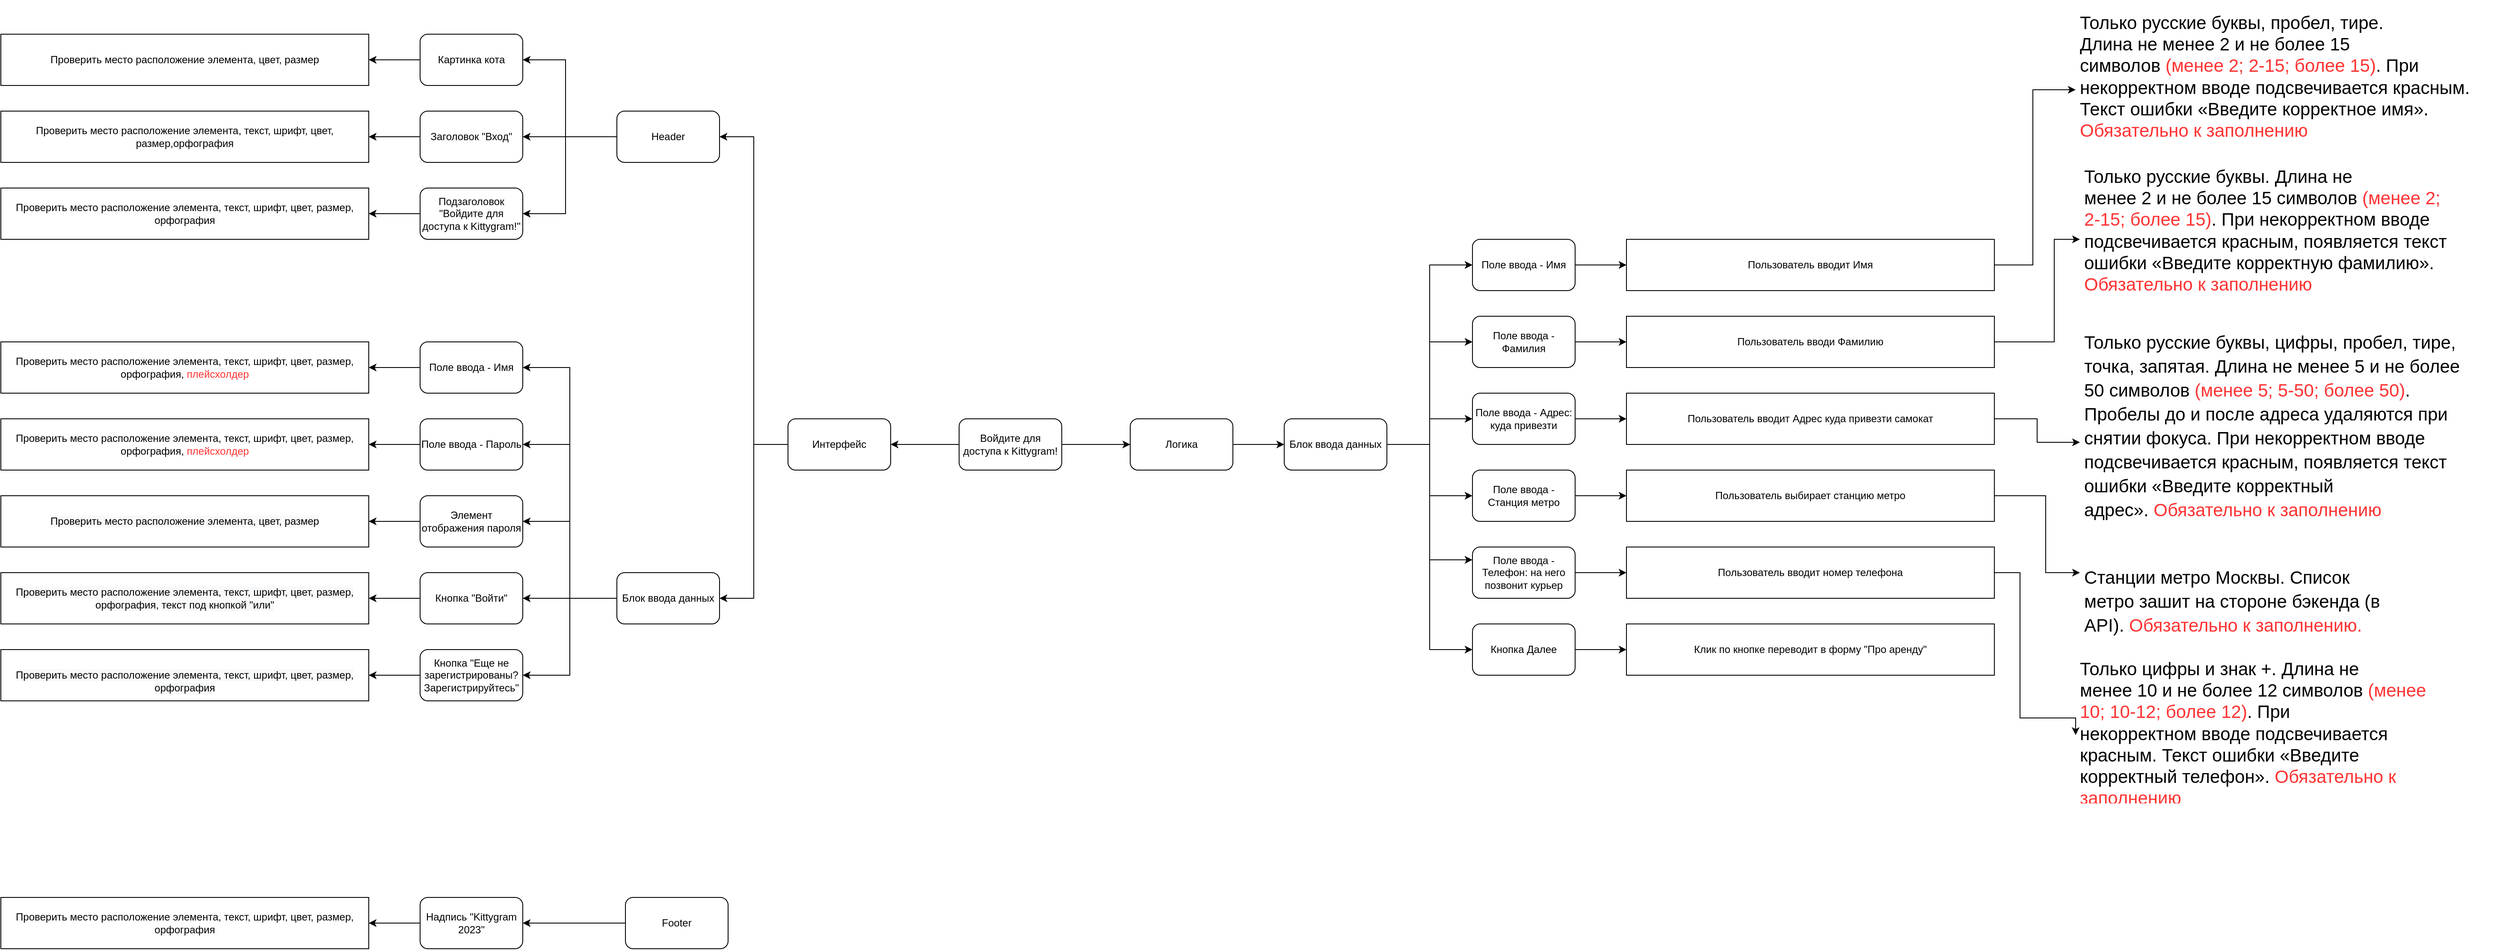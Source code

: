 <mxfile version="20.8.10" type="github"><diagram id="o3SfKFsg-XddMGT-pLEB" name="Страница 1"><mxGraphModel dx="1877" dy="1746" grid="1" gridSize="10" guides="1" tooltips="1" connect="1" arrows="1" fold="1" page="1" pageScale="1" pageWidth="827" pageHeight="1169" math="0" shadow="0"><root><mxCell id="0"/><mxCell id="1" parent="0"/><mxCell id="TAnfAXLuEqWQbed71-oy-4" value="" style="edgeStyle=orthogonalEdgeStyle;rounded=0;orthogonalLoop=1;jettySize=auto;html=1;" parent="1" source="TAnfAXLuEqWQbed71-oy-1" target="TAnfAXLuEqWQbed71-oy-3" edge="1"><mxGeometry relative="1" as="geometry"/></mxCell><mxCell id="TAnfAXLuEqWQbed71-oy-6" value="" style="edgeStyle=orthogonalEdgeStyle;rounded=0;orthogonalLoop=1;jettySize=auto;html=1;" parent="1" source="TAnfAXLuEqWQbed71-oy-1" target="TAnfAXLuEqWQbed71-oy-5" edge="1"><mxGeometry relative="1" as="geometry"/></mxCell><mxCell id="TAnfAXLuEqWQbed71-oy-1" value="Войдите для доступа к Kittygram!" style="rounded=1;whiteSpace=wrap;html=1;" parent="1" vertex="1"><mxGeometry x="350" y="270" width="120" height="60" as="geometry"/></mxCell><mxCell id="TAnfAXLuEqWQbed71-oy-81" style="edgeStyle=orthogonalEdgeStyle;rounded=0;orthogonalLoop=1;jettySize=auto;html=1;entryX=0;entryY=0.5;entryDx=0;entryDy=0;" parent="1" source="TAnfAXLuEqWQbed71-oy-3" target="TAnfAXLuEqWQbed71-oy-79" edge="1"><mxGeometry relative="1" as="geometry"/></mxCell><mxCell id="TAnfAXLuEqWQbed71-oy-3" value="Логика" style="whiteSpace=wrap;html=1;rounded=1;" parent="1" vertex="1"><mxGeometry x="550" y="270" width="120" height="60" as="geometry"/></mxCell><mxCell id="TAnfAXLuEqWQbed71-oy-28" style="edgeStyle=orthogonalEdgeStyle;rounded=0;orthogonalLoop=1;jettySize=auto;html=1;entryX=1;entryY=0.5;entryDx=0;entryDy=0;" parent="1" source="TAnfAXLuEqWQbed71-oy-5" target="TAnfAXLuEqWQbed71-oy-7" edge="1"><mxGeometry relative="1" as="geometry"/></mxCell><mxCell id="TAnfAXLuEqWQbed71-oy-29" style="edgeStyle=orthogonalEdgeStyle;rounded=0;orthogonalLoop=1;jettySize=auto;html=1;entryX=1;entryY=0.5;entryDx=0;entryDy=0;" parent="1" source="TAnfAXLuEqWQbed71-oy-5" target="TAnfAXLuEqWQbed71-oy-27" edge="1"><mxGeometry relative="1" as="geometry"/></mxCell><mxCell id="TAnfAXLuEqWQbed71-oy-5" value="Интерфейс" style="whiteSpace=wrap;html=1;rounded=1;" parent="1" vertex="1"><mxGeometry x="150" y="270" width="120" height="60" as="geometry"/></mxCell><mxCell id="TAnfAXLuEqWQbed71-oy-18" value="" style="edgeStyle=orthogonalEdgeStyle;rounded=0;orthogonalLoop=1;jettySize=auto;html=1;" parent="1" source="TAnfAXLuEqWQbed71-oy-7" target="TAnfAXLuEqWQbed71-oy-17" edge="1"><mxGeometry relative="1" as="geometry"/></mxCell><mxCell id="TAnfAXLuEqWQbed71-oy-20" style="edgeStyle=orthogonalEdgeStyle;rounded=0;orthogonalLoop=1;jettySize=auto;html=1;entryX=1;entryY=0.5;entryDx=0;entryDy=0;" parent="1" source="TAnfAXLuEqWQbed71-oy-7" target="TAnfAXLuEqWQbed71-oy-19" edge="1"><mxGeometry relative="1" as="geometry"><Array as="points"><mxPoint x="-110" y="-60"/><mxPoint x="-110" y="30"/></Array></mxGeometry></mxCell><mxCell id="TAnfAXLuEqWQbed71-oy-21" style="edgeStyle=orthogonalEdgeStyle;rounded=0;orthogonalLoop=1;jettySize=auto;html=1;entryX=1;entryY=0.5;entryDx=0;entryDy=0;" parent="1" source="TAnfAXLuEqWQbed71-oy-7" target="TAnfAXLuEqWQbed71-oy-10" edge="1"><mxGeometry relative="1" as="geometry"><Array as="points"><mxPoint x="-110" y="-60"/><mxPoint x="-110" y="-150"/></Array></mxGeometry></mxCell><mxCell id="TAnfAXLuEqWQbed71-oy-7" value="Header" style="whiteSpace=wrap;html=1;rounded=1;" parent="1" vertex="1"><mxGeometry x="-50" y="-90" width="120" height="60" as="geometry"/></mxCell><mxCell id="TAnfAXLuEqWQbed71-oy-63" style="edgeStyle=orthogonalEdgeStyle;rounded=0;orthogonalLoop=1;jettySize=auto;html=1;entryX=1;entryY=0.5;entryDx=0;entryDy=0;" parent="1" source="TAnfAXLuEqWQbed71-oy-10" target="TAnfAXLuEqWQbed71-oy-52" edge="1"><mxGeometry relative="1" as="geometry"/></mxCell><mxCell id="TAnfAXLuEqWQbed71-oy-10" value="Картинка кота" style="whiteSpace=wrap;html=1;rounded=1;" parent="1" vertex="1"><mxGeometry x="-280" y="-180" width="120" height="60" as="geometry"/></mxCell><mxCell id="TAnfAXLuEqWQbed71-oy-64" style="edgeStyle=orthogonalEdgeStyle;rounded=0;orthogonalLoop=1;jettySize=auto;html=1;entryX=1;entryY=0.5;entryDx=0;entryDy=0;" parent="1" source="TAnfAXLuEqWQbed71-oy-17" target="TAnfAXLuEqWQbed71-oy-53" edge="1"><mxGeometry relative="1" as="geometry"/></mxCell><mxCell id="TAnfAXLuEqWQbed71-oy-17" value="Заголовок &quot;Вход&quot;" style="whiteSpace=wrap;html=1;rounded=1;" parent="1" vertex="1"><mxGeometry x="-280" y="-90" width="120" height="60" as="geometry"/></mxCell><mxCell id="TAnfAXLuEqWQbed71-oy-66" style="edgeStyle=orthogonalEdgeStyle;rounded=0;orthogonalLoop=1;jettySize=auto;html=1;entryX=1;entryY=0.5;entryDx=0;entryDy=0;" parent="1" source="TAnfAXLuEqWQbed71-oy-19" target="TAnfAXLuEqWQbed71-oy-54" edge="1"><mxGeometry relative="1" as="geometry"/></mxCell><mxCell id="TAnfAXLuEqWQbed71-oy-19" value="Подзаголовок &quot;Войдите для доступа к Kittygram!&quot;" style="whiteSpace=wrap;html=1;rounded=1;" parent="1" vertex="1"><mxGeometry x="-280" width="120" height="60" as="geometry"/></mxCell><mxCell id="TAnfAXLuEqWQbed71-oy-38" style="edgeStyle=orthogonalEdgeStyle;rounded=0;orthogonalLoop=1;jettySize=auto;html=1;entryX=1;entryY=0.5;entryDx=0;entryDy=0;" parent="1" source="TAnfAXLuEqWQbed71-oy-27" target="TAnfAXLuEqWQbed71-oy-30" edge="1"><mxGeometry relative="1" as="geometry"/></mxCell><mxCell id="TAnfAXLuEqWQbed71-oy-39" style="edgeStyle=orthogonalEdgeStyle;rounded=0;orthogonalLoop=1;jettySize=auto;html=1;entryX=1;entryY=0.5;entryDx=0;entryDy=0;" parent="1" source="TAnfAXLuEqWQbed71-oy-27" target="TAnfAXLuEqWQbed71-oy-31" edge="1"><mxGeometry relative="1" as="geometry"/></mxCell><mxCell id="TAnfAXLuEqWQbed71-oy-40" style="edgeStyle=orthogonalEdgeStyle;rounded=0;orthogonalLoop=1;jettySize=auto;html=1;entryX=1;entryY=0.5;entryDx=0;entryDy=0;" parent="1" source="TAnfAXLuEqWQbed71-oy-27" target="TAnfAXLuEqWQbed71-oy-32" edge="1"><mxGeometry relative="1" as="geometry"/></mxCell><mxCell id="TAnfAXLuEqWQbed71-oy-41" style="edgeStyle=orthogonalEdgeStyle;rounded=0;orthogonalLoop=1;jettySize=auto;html=1;entryX=1;entryY=0.5;entryDx=0;entryDy=0;" parent="1" source="TAnfAXLuEqWQbed71-oy-27" target="TAnfAXLuEqWQbed71-oy-33" edge="1"><mxGeometry relative="1" as="geometry"/></mxCell><mxCell id="TAnfAXLuEqWQbed71-oy-42" style="edgeStyle=orthogonalEdgeStyle;rounded=0;orthogonalLoop=1;jettySize=auto;html=1;entryX=1;entryY=0.5;entryDx=0;entryDy=0;" parent="1" source="TAnfAXLuEqWQbed71-oy-27" target="TAnfAXLuEqWQbed71-oy-34" edge="1"><mxGeometry relative="1" as="geometry"/></mxCell><mxCell id="TAnfAXLuEqWQbed71-oy-27" value="Блок ввода данных" style="whiteSpace=wrap;html=1;rounded=1;" parent="1" vertex="1"><mxGeometry x="-50" y="450" width="120" height="60" as="geometry"/></mxCell><mxCell id="TAnfAXLuEqWQbed71-oy-68" style="edgeStyle=orthogonalEdgeStyle;rounded=0;orthogonalLoop=1;jettySize=auto;html=1;entryX=1;entryY=0.5;entryDx=0;entryDy=0;" parent="1" source="TAnfAXLuEqWQbed71-oy-30" target="TAnfAXLuEqWQbed71-oy-56" edge="1"><mxGeometry relative="1" as="geometry"/></mxCell><mxCell id="TAnfAXLuEqWQbed71-oy-30" value="Поле ввода - Имя" style="whiteSpace=wrap;html=1;rounded=1;" parent="1" vertex="1"><mxGeometry x="-280" y="180" width="120" height="60" as="geometry"/></mxCell><mxCell id="TAnfAXLuEqWQbed71-oy-69" style="edgeStyle=orthogonalEdgeStyle;rounded=0;orthogonalLoop=1;jettySize=auto;html=1;entryX=1;entryY=0.5;entryDx=0;entryDy=0;" parent="1" source="TAnfAXLuEqWQbed71-oy-31" target="TAnfAXLuEqWQbed71-oy-57" edge="1"><mxGeometry relative="1" as="geometry"/></mxCell><mxCell id="TAnfAXLuEqWQbed71-oy-31" value="Поле ввода - Пароль" style="whiteSpace=wrap;html=1;rounded=1;" parent="1" vertex="1"><mxGeometry x="-280" y="270" width="120" height="60" as="geometry"/></mxCell><mxCell id="TAnfAXLuEqWQbed71-oy-70" style="edgeStyle=orthogonalEdgeStyle;rounded=0;orthogonalLoop=1;jettySize=auto;html=1;entryX=1;entryY=0.5;entryDx=0;entryDy=0;" parent="1" source="TAnfAXLuEqWQbed71-oy-32" target="TAnfAXLuEqWQbed71-oy-58" edge="1"><mxGeometry relative="1" as="geometry"/></mxCell><mxCell id="TAnfAXLuEqWQbed71-oy-32" value="Элемент отображения пароля" style="whiteSpace=wrap;html=1;rounded=1;" parent="1" vertex="1"><mxGeometry x="-280" y="360" width="120" height="60" as="geometry"/></mxCell><mxCell id="TAnfAXLuEqWQbed71-oy-71" style="edgeStyle=orthogonalEdgeStyle;rounded=0;orthogonalLoop=1;jettySize=auto;html=1;entryX=1;entryY=0.5;entryDx=0;entryDy=0;" parent="1" source="TAnfAXLuEqWQbed71-oy-33" target="TAnfAXLuEqWQbed71-oy-59" edge="1"><mxGeometry relative="1" as="geometry"/></mxCell><mxCell id="TAnfAXLuEqWQbed71-oy-33" value="Кнопка &quot;Войти&quot;" style="whiteSpace=wrap;html=1;rounded=1;" parent="1" vertex="1"><mxGeometry x="-280" y="450" width="120" height="60" as="geometry"/></mxCell><mxCell id="TAnfAXLuEqWQbed71-oy-72" style="edgeStyle=orthogonalEdgeStyle;rounded=0;orthogonalLoop=1;jettySize=auto;html=1;entryX=1;entryY=0.5;entryDx=0;entryDy=0;" parent="1" source="TAnfAXLuEqWQbed71-oy-34" target="TAnfAXLuEqWQbed71-oy-60" edge="1"><mxGeometry relative="1" as="geometry"/></mxCell><mxCell id="TAnfAXLuEqWQbed71-oy-34" value="Кнопка &quot;Еще не зарегистрированы? Зарегистрируйтесь&quot;" style="whiteSpace=wrap;html=1;rounded=1;" parent="1" vertex="1"><mxGeometry x="-280" y="540" width="120" height="60" as="geometry"/></mxCell><mxCell id="TAnfAXLuEqWQbed71-oy-52" value="Проверить место расположение элемента, цвет, размер" style="rounded=0;whiteSpace=wrap;html=1;" parent="1" vertex="1"><mxGeometry x="-770" y="-180" width="430" height="60" as="geometry"/></mxCell><mxCell id="TAnfAXLuEqWQbed71-oy-53" value="Проверить место расположение элемента, текст, шрифт, цвет, размер,орфография" style="rounded=0;whiteSpace=wrap;html=1;" parent="1" vertex="1"><mxGeometry x="-770" y="-90" width="430" height="60" as="geometry"/></mxCell><mxCell id="TAnfAXLuEqWQbed71-oy-54" value="Проверить место расположение элемента, текст, шрифт, цвет, размер, орфография" style="rounded=0;whiteSpace=wrap;html=1;" parent="1" vertex="1"><mxGeometry x="-770" width="430" height="60" as="geometry"/></mxCell><mxCell id="TAnfAXLuEqWQbed71-oy-56" value="Проверить место расположение элемента, текст, шрифт, цвет, размер, орфография, &lt;font color=&quot;#ff3333&quot;&gt;плейсхолдер&lt;/font&gt;" style="rounded=0;whiteSpace=wrap;html=1;" parent="1" vertex="1"><mxGeometry x="-770" y="180" width="430" height="60" as="geometry"/></mxCell><mxCell id="TAnfAXLuEqWQbed71-oy-57" value="Проверить место расположение элемента, текст, шрифт, цвет, размер, орфография, &lt;font color=&quot;#ff3333&quot;&gt;плейсхолдер&lt;/font&gt;" style="rounded=0;whiteSpace=wrap;html=1;" parent="1" vertex="1"><mxGeometry x="-770" y="270" width="430" height="60" as="geometry"/></mxCell><mxCell id="TAnfAXLuEqWQbed71-oy-58" value="&lt;span style=&quot;color: rgb(0, 0, 0); font-family: Helvetica; font-size: 12px; font-style: normal; font-variant-ligatures: normal; font-variant-caps: normal; font-weight: 400; letter-spacing: normal; orphans: 2; text-align: center; text-indent: 0px; text-transform: none; widows: 2; word-spacing: 0px; -webkit-text-stroke-width: 0px; background-color: rgb(248, 249, 250); text-decoration-thickness: initial; text-decoration-style: initial; text-decoration-color: initial; float: none; display: inline !important;&quot;&gt;Проверить место расположение элемента, цвет, размер&lt;/span&gt;" style="rounded=0;whiteSpace=wrap;html=1;" parent="1" vertex="1"><mxGeometry x="-770" y="360" width="430" height="60" as="geometry"/></mxCell><mxCell id="TAnfAXLuEqWQbed71-oy-59" value="&lt;span style=&quot;color: rgb(0, 0, 0); font-family: Helvetica; font-size: 12px; font-style: normal; font-variant-ligatures: normal; font-variant-caps: normal; font-weight: 400; letter-spacing: normal; orphans: 2; text-align: center; text-indent: 0px; text-transform: none; widows: 2; word-spacing: 0px; -webkit-text-stroke-width: 0px; background-color: rgb(248, 249, 250); text-decoration-thickness: initial; text-decoration-style: initial; text-decoration-color: initial; float: none; display: inline !important;&quot;&gt;Проверить место расположение элемента, текст, шрифт, цвет, размер, орфография, текст под кнопкой &quot;или&quot;&lt;/span&gt;" style="rounded=0;whiteSpace=wrap;html=1;" parent="1" vertex="1"><mxGeometry x="-770" y="450" width="430" height="60" as="geometry"/></mxCell><mxCell id="TAnfAXLuEqWQbed71-oy-60" value="&lt;br&gt;&lt;span style=&quot;color: rgb(0, 0, 0); font-family: Helvetica; font-size: 12px; font-style: normal; font-variant-ligatures: normal; font-variant-caps: normal; font-weight: 400; letter-spacing: normal; orphans: 2; text-align: center; text-indent: 0px; text-transform: none; widows: 2; word-spacing: 0px; -webkit-text-stroke-width: 0px; background-color: rgb(248, 249, 250); text-decoration-thickness: initial; text-decoration-style: initial; text-decoration-color: initial; float: none; display: inline !important;&quot;&gt;Проверить место расположение элемента, текст, шрифт, цвет, размер, орфография&lt;/span&gt;&lt;br&gt;" style="rounded=0;whiteSpace=wrap;html=1;" parent="1" vertex="1"><mxGeometry x="-770" y="540" width="430" height="60" as="geometry"/></mxCell><mxCell id="TAnfAXLuEqWQbed71-oy-128" style="edgeStyle=orthogonalEdgeStyle;rounded=0;orthogonalLoop=1;jettySize=auto;html=1;entryX=0;entryY=0.5;entryDx=0;entryDy=0;" parent="1" source="TAnfAXLuEqWQbed71-oy-79" target="TAnfAXLuEqWQbed71-oy-121" edge="1"><mxGeometry relative="1" as="geometry"/></mxCell><mxCell id="TAnfAXLuEqWQbed71-oy-129" style="edgeStyle=orthogonalEdgeStyle;rounded=0;orthogonalLoop=1;jettySize=auto;html=1;entryX=0;entryY=0.5;entryDx=0;entryDy=0;" parent="1" source="TAnfAXLuEqWQbed71-oy-79" target="TAnfAXLuEqWQbed71-oy-122" edge="1"><mxGeometry relative="1" as="geometry"/></mxCell><mxCell id="TAnfAXLuEqWQbed71-oy-130" style="edgeStyle=orthogonalEdgeStyle;rounded=0;orthogonalLoop=1;jettySize=auto;html=1;entryX=0;entryY=0.5;entryDx=0;entryDy=0;" parent="1" source="TAnfAXLuEqWQbed71-oy-79" target="TAnfAXLuEqWQbed71-oy-123" edge="1"><mxGeometry relative="1" as="geometry"/></mxCell><mxCell id="TAnfAXLuEqWQbed71-oy-131" style="edgeStyle=orthogonalEdgeStyle;rounded=0;orthogonalLoop=1;jettySize=auto;html=1;entryX=0;entryY=0.5;entryDx=0;entryDy=0;" parent="1" source="TAnfAXLuEqWQbed71-oy-79" target="TAnfAXLuEqWQbed71-oy-124" edge="1"><mxGeometry relative="1" as="geometry"/></mxCell><mxCell id="TAnfAXLuEqWQbed71-oy-132" style="edgeStyle=orthogonalEdgeStyle;rounded=0;orthogonalLoop=1;jettySize=auto;html=1;entryX=0;entryY=0.25;entryDx=0;entryDy=0;" parent="1" source="TAnfAXLuEqWQbed71-oy-79" target="TAnfAXLuEqWQbed71-oy-125" edge="1"><mxGeometry relative="1" as="geometry"/></mxCell><mxCell id="TAnfAXLuEqWQbed71-oy-133" style="edgeStyle=orthogonalEdgeStyle;rounded=0;orthogonalLoop=1;jettySize=auto;html=1;entryX=0;entryY=0.5;entryDx=0;entryDy=0;" parent="1" source="TAnfAXLuEqWQbed71-oy-79" target="TAnfAXLuEqWQbed71-oy-126" edge="1"><mxGeometry relative="1" as="geometry"/></mxCell><mxCell id="TAnfAXLuEqWQbed71-oy-79" value="Блок ввода данных" style="whiteSpace=wrap;html=1;rounded=1;" parent="1" vertex="1"><mxGeometry x="730" y="270" width="120" height="60" as="geometry"/></mxCell><mxCell id="TAnfAXLuEqWQbed71-oy-154" style="edgeStyle=orthogonalEdgeStyle;rounded=0;orthogonalLoop=1;jettySize=auto;html=1;entryX=0;entryY=0.5;entryDx=0;entryDy=0;entryPerimeter=0;" parent="1" source="TAnfAXLuEqWQbed71-oy-121" target="TAnfAXLuEqWQbed71-oy-143" edge="1"><mxGeometry relative="1" as="geometry"/></mxCell><mxCell id="TAnfAXLuEqWQbed71-oy-121" value="Поле ввода - Имя" style="whiteSpace=wrap;html=1;rounded=1;" parent="1" vertex="1"><mxGeometry x="950" y="60" width="120" height="60" as="geometry"/></mxCell><mxCell id="TAnfAXLuEqWQbed71-oy-155" style="edgeStyle=orthogonalEdgeStyle;rounded=0;orthogonalLoop=1;jettySize=auto;html=1;entryX=0;entryY=0.5;entryDx=0;entryDy=0;" parent="1" source="TAnfAXLuEqWQbed71-oy-122" target="TAnfAXLuEqWQbed71-oy-144" edge="1"><mxGeometry relative="1" as="geometry"/></mxCell><mxCell id="TAnfAXLuEqWQbed71-oy-122" value="Поле ввода - Фамилия" style="whiteSpace=wrap;html=1;rounded=1;" parent="1" vertex="1"><mxGeometry x="950" y="150" width="120" height="60" as="geometry"/></mxCell><mxCell id="TAnfAXLuEqWQbed71-oy-156" style="edgeStyle=orthogonalEdgeStyle;rounded=0;orthogonalLoop=1;jettySize=auto;html=1;entryX=0;entryY=0.5;entryDx=0;entryDy=0;" parent="1" source="TAnfAXLuEqWQbed71-oy-123" target="TAnfAXLuEqWQbed71-oy-145" edge="1"><mxGeometry relative="1" as="geometry"/></mxCell><mxCell id="TAnfAXLuEqWQbed71-oy-123" value="Поле ввода - Адрес: куда привезти" style="whiteSpace=wrap;html=1;rounded=1;" parent="1" vertex="1"><mxGeometry x="950" y="240" width="120" height="60" as="geometry"/></mxCell><mxCell id="TAnfAXLuEqWQbed71-oy-157" style="edgeStyle=orthogonalEdgeStyle;rounded=0;orthogonalLoop=1;jettySize=auto;html=1;entryX=0;entryY=0.5;entryDx=0;entryDy=0;" parent="1" source="TAnfAXLuEqWQbed71-oy-124" target="TAnfAXLuEqWQbed71-oy-146" edge="1"><mxGeometry relative="1" as="geometry"/></mxCell><mxCell id="TAnfAXLuEqWQbed71-oy-124" value="Поле ввода - Станция метро" style="whiteSpace=wrap;html=1;rounded=1;" parent="1" vertex="1"><mxGeometry x="950" y="330" width="120" height="60" as="geometry"/></mxCell><mxCell id="TAnfAXLuEqWQbed71-oy-158" style="edgeStyle=orthogonalEdgeStyle;rounded=0;orthogonalLoop=1;jettySize=auto;html=1;entryX=0;entryY=0.5;entryDx=0;entryDy=0;" parent="1" source="TAnfAXLuEqWQbed71-oy-125" target="TAnfAXLuEqWQbed71-oy-147" edge="1"><mxGeometry relative="1" as="geometry"/></mxCell><mxCell id="TAnfAXLuEqWQbed71-oy-125" value="Поле ввода - Телефон: на него позвонит курьер" style="whiteSpace=wrap;html=1;rounded=1;" parent="1" vertex="1"><mxGeometry x="950" y="420" width="120" height="60" as="geometry"/></mxCell><mxCell id="TAnfAXLuEqWQbed71-oy-159" style="edgeStyle=orthogonalEdgeStyle;rounded=0;orthogonalLoop=1;jettySize=auto;html=1;entryX=0;entryY=0.5;entryDx=0;entryDy=0;" parent="1" source="TAnfAXLuEqWQbed71-oy-126" target="TAnfAXLuEqWQbed71-oy-148" edge="1"><mxGeometry relative="1" as="geometry"/></mxCell><mxCell id="TAnfAXLuEqWQbed71-oy-126" value="Кнопка Далее" style="whiteSpace=wrap;html=1;rounded=1;" parent="1" vertex="1"><mxGeometry x="950" y="510" width="120" height="60" as="geometry"/></mxCell><mxCell id="TAnfAXLuEqWQbed71-oy-165" style="edgeStyle=orthogonalEdgeStyle;rounded=0;orthogonalLoop=1;jettySize=auto;html=1;entryX=0;entryY=0.5;entryDx=0;entryDy=0;fontSize=21;" parent="1" source="TAnfAXLuEqWQbed71-oy-143" target="TAnfAXLuEqWQbed71-oy-161" edge="1"><mxGeometry relative="1" as="geometry"><Array as="points"><mxPoint x="1605" y="90"/><mxPoint x="1605" y="-115"/></Array></mxGeometry></mxCell><mxCell id="TAnfAXLuEqWQbed71-oy-143" value="Пользователь вводит Имя" style="rounded=0;whiteSpace=wrap;html=1;" parent="1" vertex="1"><mxGeometry x="1130" y="60" width="430" height="60" as="geometry"/></mxCell><mxCell id="TAnfAXLuEqWQbed71-oy-170" style="edgeStyle=orthogonalEdgeStyle;rounded=0;orthogonalLoop=1;jettySize=auto;html=1;entryX=0;entryY=0.5;entryDx=0;entryDy=0;fontSize=21;" parent="1" source="TAnfAXLuEqWQbed71-oy-144" target="TAnfAXLuEqWQbed71-oy-162" edge="1"><mxGeometry relative="1" as="geometry"><Array as="points"><mxPoint x="1630" y="180"/><mxPoint x="1630" y="60"/></Array></mxGeometry></mxCell><mxCell id="TAnfAXLuEqWQbed71-oy-144" value="Пользователь вводи Фамилию" style="rounded=0;whiteSpace=wrap;html=1;" parent="1" vertex="1"><mxGeometry x="1130" y="150" width="430" height="60" as="geometry"/></mxCell><mxCell id="TAnfAXLuEqWQbed71-oy-169" style="edgeStyle=orthogonalEdgeStyle;rounded=0;orthogonalLoop=1;jettySize=auto;html=1;entryX=0;entryY=0.5;entryDx=0;entryDy=0;fontSize=21;" parent="1" source="TAnfAXLuEqWQbed71-oy-145" target="TAnfAXLuEqWQbed71-oy-163" edge="1"><mxGeometry relative="1" as="geometry"/></mxCell><mxCell id="TAnfAXLuEqWQbed71-oy-145" value="Пользователь вводит Адрес куда привезти самокат" style="rounded=0;whiteSpace=wrap;html=1;" parent="1" vertex="1"><mxGeometry x="1130" y="240" width="430" height="60" as="geometry"/></mxCell><mxCell id="TAnfAXLuEqWQbed71-oy-168" style="edgeStyle=orthogonalEdgeStyle;rounded=0;orthogonalLoop=1;jettySize=auto;html=1;entryX=0;entryY=0.25;entryDx=0;entryDy=0;fontSize=21;" parent="1" source="TAnfAXLuEqWQbed71-oy-146" target="TAnfAXLuEqWQbed71-oy-164" edge="1"><mxGeometry relative="1" as="geometry"><Array as="points"><mxPoint x="1620" y="360"/><mxPoint x="1620" y="450"/></Array></mxGeometry></mxCell><mxCell id="TAnfAXLuEqWQbed71-oy-146" value="Пользователь выбирает станцию метро" style="rounded=0;whiteSpace=wrap;html=1;" parent="1" vertex="1"><mxGeometry x="1130" y="330" width="430" height="60" as="geometry"/></mxCell><mxCell id="TAnfAXLuEqWQbed71-oy-172" style="edgeStyle=orthogonalEdgeStyle;rounded=0;orthogonalLoop=1;jettySize=auto;html=1;entryX=0;entryY=0.5;entryDx=0;entryDy=0;fontSize=21;" parent="1" source="TAnfAXLuEqWQbed71-oy-147" target="TAnfAXLuEqWQbed71-oy-171" edge="1"><mxGeometry relative="1" as="geometry"><Array as="points"><mxPoint x="1590" y="450"/><mxPoint x="1590" y="620"/></Array></mxGeometry></mxCell><mxCell id="TAnfAXLuEqWQbed71-oy-147" value="Пользователь вводит номер телефона" style="rounded=0;whiteSpace=wrap;html=1;" parent="1" vertex="1"><mxGeometry x="1130" y="420" width="430" height="60" as="geometry"/></mxCell><mxCell id="TAnfAXLuEqWQbed71-oy-148" value="Клик по кнопке переводит в форму &quot;Про аренду&quot;" style="rounded=0;whiteSpace=wrap;html=1;" parent="1" vertex="1"><mxGeometry x="1130" y="510" width="430" height="60" as="geometry"/></mxCell><mxCell id="TAnfAXLuEqWQbed71-oy-161" value="&lt;h1 style=&quot;font-size: 21px;&quot;&gt;&lt;span style=&quot;font-weight: normal;&quot;&gt;Только русские буквы, пробел, тире.&lt;br&gt;Длина не менее 2 и не более 15&lt;br&gt;символов &lt;font color=&quot;#ff3333&quot;&gt;(менее 2; 2-15; более 15)&lt;/font&gt;. При некорректном вводе подсвечивается красным. Текст ошибки «Введите корректное имя». &lt;font color=&quot;#ff3333&quot;&gt;Обязательно к заполнению&lt;/font&gt;&lt;/span&gt;&lt;/h1&gt;" style="text;html=1;strokeColor=none;fillColor=none;spacing=5;spacingTop=-20;whiteSpace=wrap;overflow=hidden;rounded=0;" parent="1" vertex="1"><mxGeometry x="1655" y="-210" width="495" height="190" as="geometry"/></mxCell><mxCell id="TAnfAXLuEqWQbed71-oy-162" value="&lt;h1 style=&quot;font-size: 21px;&quot;&gt;&lt;span style=&quot;font-weight: normal;&quot;&gt;Только русские буквы. Длина не&lt;br style=&quot;&quot;&gt;менее 2 и не более 15 символов &lt;font color=&quot;#ff3333&quot;&gt;(менее 2; 2-15; более 15)&lt;/font&gt;. При некорректном вводе подсвечивается красным, появляется текст ошибки «Введите корректную фамилию». &lt;font color=&quot;#ff3333&quot;&gt;Обязательно к заполнению&lt;/font&gt;&lt;/span&gt;&lt;br&gt;&lt;/h1&gt;" style="text;html=1;strokeColor=none;fillColor=none;spacing=5;spacingTop=-20;whiteSpace=wrap;overflow=hidden;rounded=0;fontSize=20;" parent="1" vertex="1"><mxGeometry x="1660" y="-30" width="440" height="180" as="geometry"/></mxCell><mxCell id="TAnfAXLuEqWQbed71-oy-163" value="&lt;h1 style=&quot;line-height: 50%;&quot;&gt;&lt;span style=&quot;font-weight: normal;&quot;&gt;&lt;font style=&quot;font-size: 21px;&quot;&gt;Только русские буквы, цифры, пробел, тире, точка, запятая. Длина не менее 5 и не более 50 символов &lt;font color=&quot;#ff3333&quot;&gt;(менее 5; 5-50; более 50)&lt;/font&gt;. Пробелы до и после адреса удаляются при снятии фокуса. При некорректном вводе подсвечивается красным, появляется текст ошибки «Введите корректный адрес».&amp;nbsp;&lt;/font&gt;&lt;font color=&quot;#ff3333&quot; style=&quot;font-size: 21px;&quot;&gt;Обязательно к заполнению&amp;nbsp;&amp;nbsp;&lt;/font&gt;&lt;/span&gt;&lt;/h1&gt;" style="text;html=1;strokeColor=none;fillColor=none;spacing=5;spacingTop=-20;whiteSpace=wrap;overflow=hidden;rounded=0;fontSize=21;" parent="1" vertex="1"><mxGeometry x="1660" y="145" width="470" height="305" as="geometry"/></mxCell><mxCell id="TAnfAXLuEqWQbed71-oy-164" value="&lt;h1 style=&quot;line-height: 50%;&quot;&gt;&lt;span style=&quot;font-weight: normal;&quot;&gt;&lt;font style=&quot;font-size: 21px;&quot;&gt;Станции метро Москвы. Список&lt;br&gt;метро зашит на стороне бэкенда (в&lt;br&gt;API). &lt;font color=&quot;#ff3333&quot;&gt;Обязательно к заполнению.&amp;nbsp;&lt;/font&gt;&lt;/font&gt;&lt;span style=&quot;font-size: 41px;&quot;&gt;&amp;nbsp;&lt;/span&gt;&lt;br&gt;&lt;/span&gt;&lt;/h1&gt;&lt;div&gt;&lt;font style=&quot;font-size: 41px;&quot;&gt;&lt;br&gt;&lt;/font&gt;&lt;/div&gt;" style="text;html=1;strokeColor=none;fillColor=none;spacing=5;spacingTop=-20;whiteSpace=wrap;overflow=hidden;rounded=0;fontSize=21;" parent="1" vertex="1"><mxGeometry x="1660" y="420" width="390" height="120" as="geometry"/></mxCell><mxCell id="TAnfAXLuEqWQbed71-oy-171" value="Только цифры и знак +. Длина не&lt;br&gt;менее 10 и не более 12 символов &lt;font color=&quot;#ff3333&quot;&gt;(менее 10; 10-12; более 12)&lt;/font&gt;. При&lt;br&gt;некорректном вводе подсвечивается&lt;br&gt;красным. Текст ошибки «Введите&lt;br&gt;корректный телефон». &lt;font color=&quot;#ff3333&quot;&gt;Обязательно к заполнению&lt;/font&gt;" style="text;html=1;strokeColor=none;fillColor=none;spacing=5;spacingTop=-20;whiteSpace=wrap;overflow=hidden;rounded=0;fontSize=21;" parent="1" vertex="1"><mxGeometry x="1655" y="560" width="420" height="160" as="geometry"/></mxCell><mxCell id="xQ01a2YANTBOG30FUFwp-35" style="edgeStyle=orthogonalEdgeStyle;rounded=0;orthogonalLoop=1;jettySize=auto;html=1;entryX=1;entryY=0.5;entryDx=0;entryDy=0;" edge="1" parent="1" source="xQ01a2YANTBOG30FUFwp-22" target="xQ01a2YANTBOG30FUFwp-24"><mxGeometry relative="1" as="geometry"/></mxCell><mxCell id="xQ01a2YANTBOG30FUFwp-22" value="Footer" style="whiteSpace=wrap;html=1;rounded=1;" vertex="1" parent="1"><mxGeometry x="-40" y="830" width="120" height="60" as="geometry"/></mxCell><mxCell id="xQ01a2YANTBOG30FUFwp-23" style="edgeStyle=orthogonalEdgeStyle;rounded=0;orthogonalLoop=1;jettySize=auto;html=1;entryX=1;entryY=0.5;entryDx=0;entryDy=0;" edge="1" parent="1" source="xQ01a2YANTBOG30FUFwp-24" target="xQ01a2YANTBOG30FUFwp-31"><mxGeometry relative="1" as="geometry"/></mxCell><mxCell id="xQ01a2YANTBOG30FUFwp-24" value="Надпись &quot;Kittygram 2023&quot;" style="whiteSpace=wrap;html=1;rounded=1;" vertex="1" parent="1"><mxGeometry x="-280" y="830" width="120" height="60" as="geometry"/></mxCell><mxCell id="xQ01a2YANTBOG30FUFwp-31" value="Проверить место расположение элемента, текст, шрифт, цвет, размер, орфография" style="rounded=0;whiteSpace=wrap;html=1;" vertex="1" parent="1"><mxGeometry x="-770" y="830" width="430" height="60" as="geometry"/></mxCell></root></mxGraphModel></diagram></mxfile>